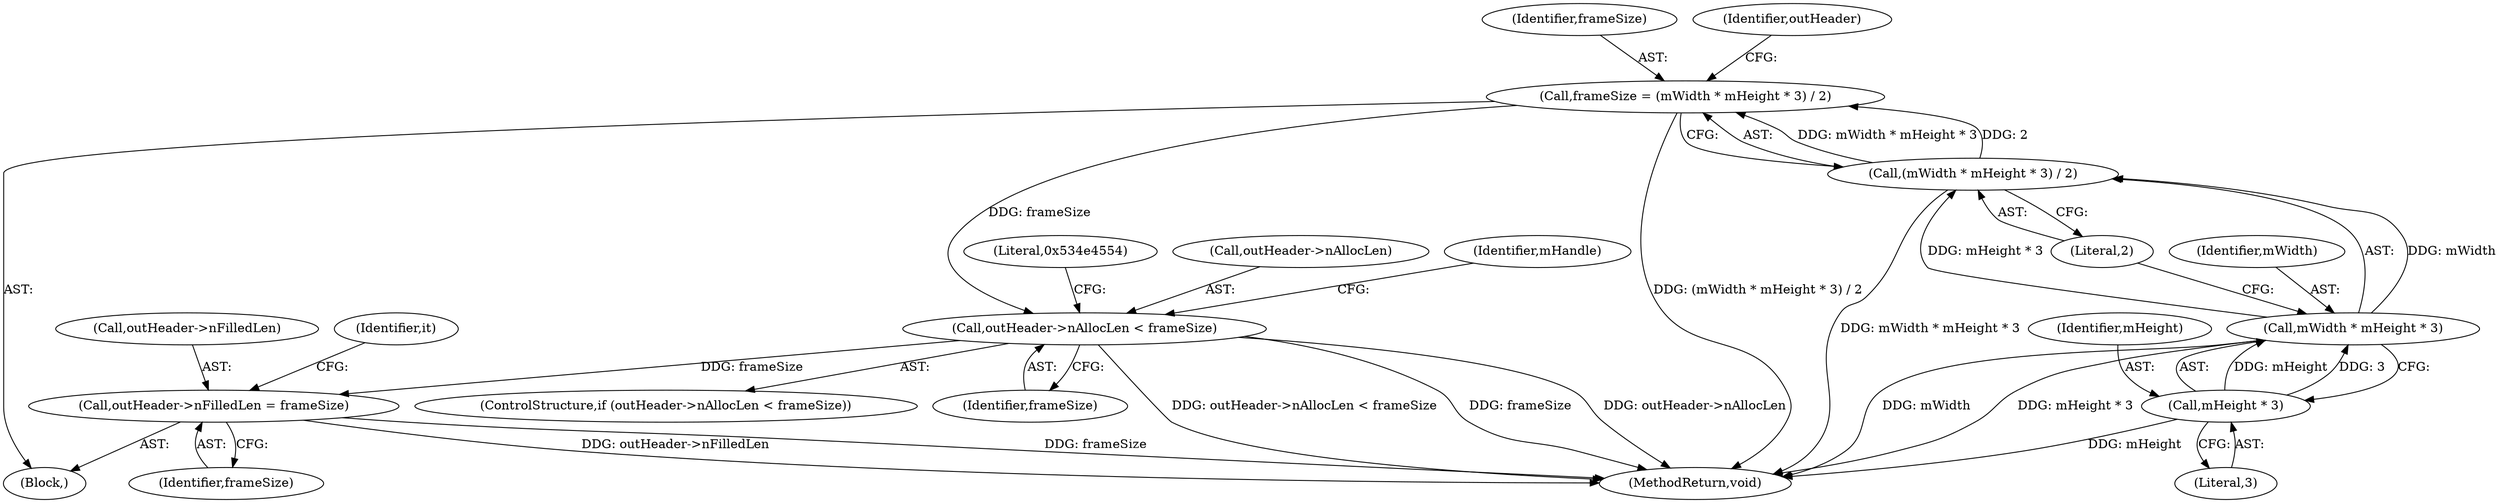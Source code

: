 digraph "0_Android_d4271b792bdad85a80e2b83ab34c4b30b74f53ec@pointer" {
"1000599" [label="(Call,outHeader->nFilledLen = frameSize)"];
"1000481" [label="(Call,outHeader->nAllocLen < frameSize)"];
"1000471" [label="(Call,frameSize = (mWidth * mHeight * 3) / 2)"];
"1000473" [label="(Call,(mWidth * mHeight * 3) / 2)"];
"1000474" [label="(Call,mWidth * mHeight * 3)"];
"1000476" [label="(Call,mHeight * 3)"];
"1000599" [label="(Call,outHeader->nFilledLen = frameSize)"];
"1000488" [label="(Literal,0x534e4554)"];
"1000477" [label="(Identifier,mHeight)"];
"1000476" [label="(Call,mHeight * 3)"];
"1000600" [label="(Call,outHeader->nFilledLen)"];
"1000480" [label="(ControlStructure,if (outHeader->nAllocLen < frameSize))"];
"1000640" [label="(MethodReturn,void)"];
"1000606" [label="(Identifier,it)"];
"1000129" [label="(Block,)"];
"1000485" [label="(Identifier,frameSize)"];
"1000475" [label="(Identifier,mWidth)"];
"1000472" [label="(Identifier,frameSize)"];
"1000478" [label="(Literal,3)"];
"1000473" [label="(Call,(mWidth * mHeight * 3) / 2)"];
"1000483" [label="(Identifier,outHeader)"];
"1000482" [label="(Call,outHeader->nAllocLen)"];
"1000479" [label="(Literal,2)"];
"1000504" [label="(Identifier,mHandle)"];
"1000474" [label="(Call,mWidth * mHeight * 3)"];
"1000471" [label="(Call,frameSize = (mWidth * mHeight * 3) / 2)"];
"1000481" [label="(Call,outHeader->nAllocLen < frameSize)"];
"1000603" [label="(Identifier,frameSize)"];
"1000599" -> "1000129"  [label="AST: "];
"1000599" -> "1000603"  [label="CFG: "];
"1000600" -> "1000599"  [label="AST: "];
"1000603" -> "1000599"  [label="AST: "];
"1000606" -> "1000599"  [label="CFG: "];
"1000599" -> "1000640"  [label="DDG: outHeader->nFilledLen"];
"1000599" -> "1000640"  [label="DDG: frameSize"];
"1000481" -> "1000599"  [label="DDG: frameSize"];
"1000481" -> "1000480"  [label="AST: "];
"1000481" -> "1000485"  [label="CFG: "];
"1000482" -> "1000481"  [label="AST: "];
"1000485" -> "1000481"  [label="AST: "];
"1000488" -> "1000481"  [label="CFG: "];
"1000504" -> "1000481"  [label="CFG: "];
"1000481" -> "1000640"  [label="DDG: outHeader->nAllocLen < frameSize"];
"1000481" -> "1000640"  [label="DDG: frameSize"];
"1000481" -> "1000640"  [label="DDG: outHeader->nAllocLen"];
"1000471" -> "1000481"  [label="DDG: frameSize"];
"1000471" -> "1000129"  [label="AST: "];
"1000471" -> "1000473"  [label="CFG: "];
"1000472" -> "1000471"  [label="AST: "];
"1000473" -> "1000471"  [label="AST: "];
"1000483" -> "1000471"  [label="CFG: "];
"1000471" -> "1000640"  [label="DDG: (mWidth * mHeight * 3) / 2"];
"1000473" -> "1000471"  [label="DDG: mWidth * mHeight * 3"];
"1000473" -> "1000471"  [label="DDG: 2"];
"1000473" -> "1000479"  [label="CFG: "];
"1000474" -> "1000473"  [label="AST: "];
"1000479" -> "1000473"  [label="AST: "];
"1000473" -> "1000640"  [label="DDG: mWidth * mHeight * 3"];
"1000474" -> "1000473"  [label="DDG: mWidth"];
"1000474" -> "1000473"  [label="DDG: mHeight * 3"];
"1000474" -> "1000476"  [label="CFG: "];
"1000475" -> "1000474"  [label="AST: "];
"1000476" -> "1000474"  [label="AST: "];
"1000479" -> "1000474"  [label="CFG: "];
"1000474" -> "1000640"  [label="DDG: mHeight * 3"];
"1000474" -> "1000640"  [label="DDG: mWidth"];
"1000476" -> "1000474"  [label="DDG: mHeight"];
"1000476" -> "1000474"  [label="DDG: 3"];
"1000476" -> "1000478"  [label="CFG: "];
"1000477" -> "1000476"  [label="AST: "];
"1000478" -> "1000476"  [label="AST: "];
"1000476" -> "1000640"  [label="DDG: mHeight"];
}
